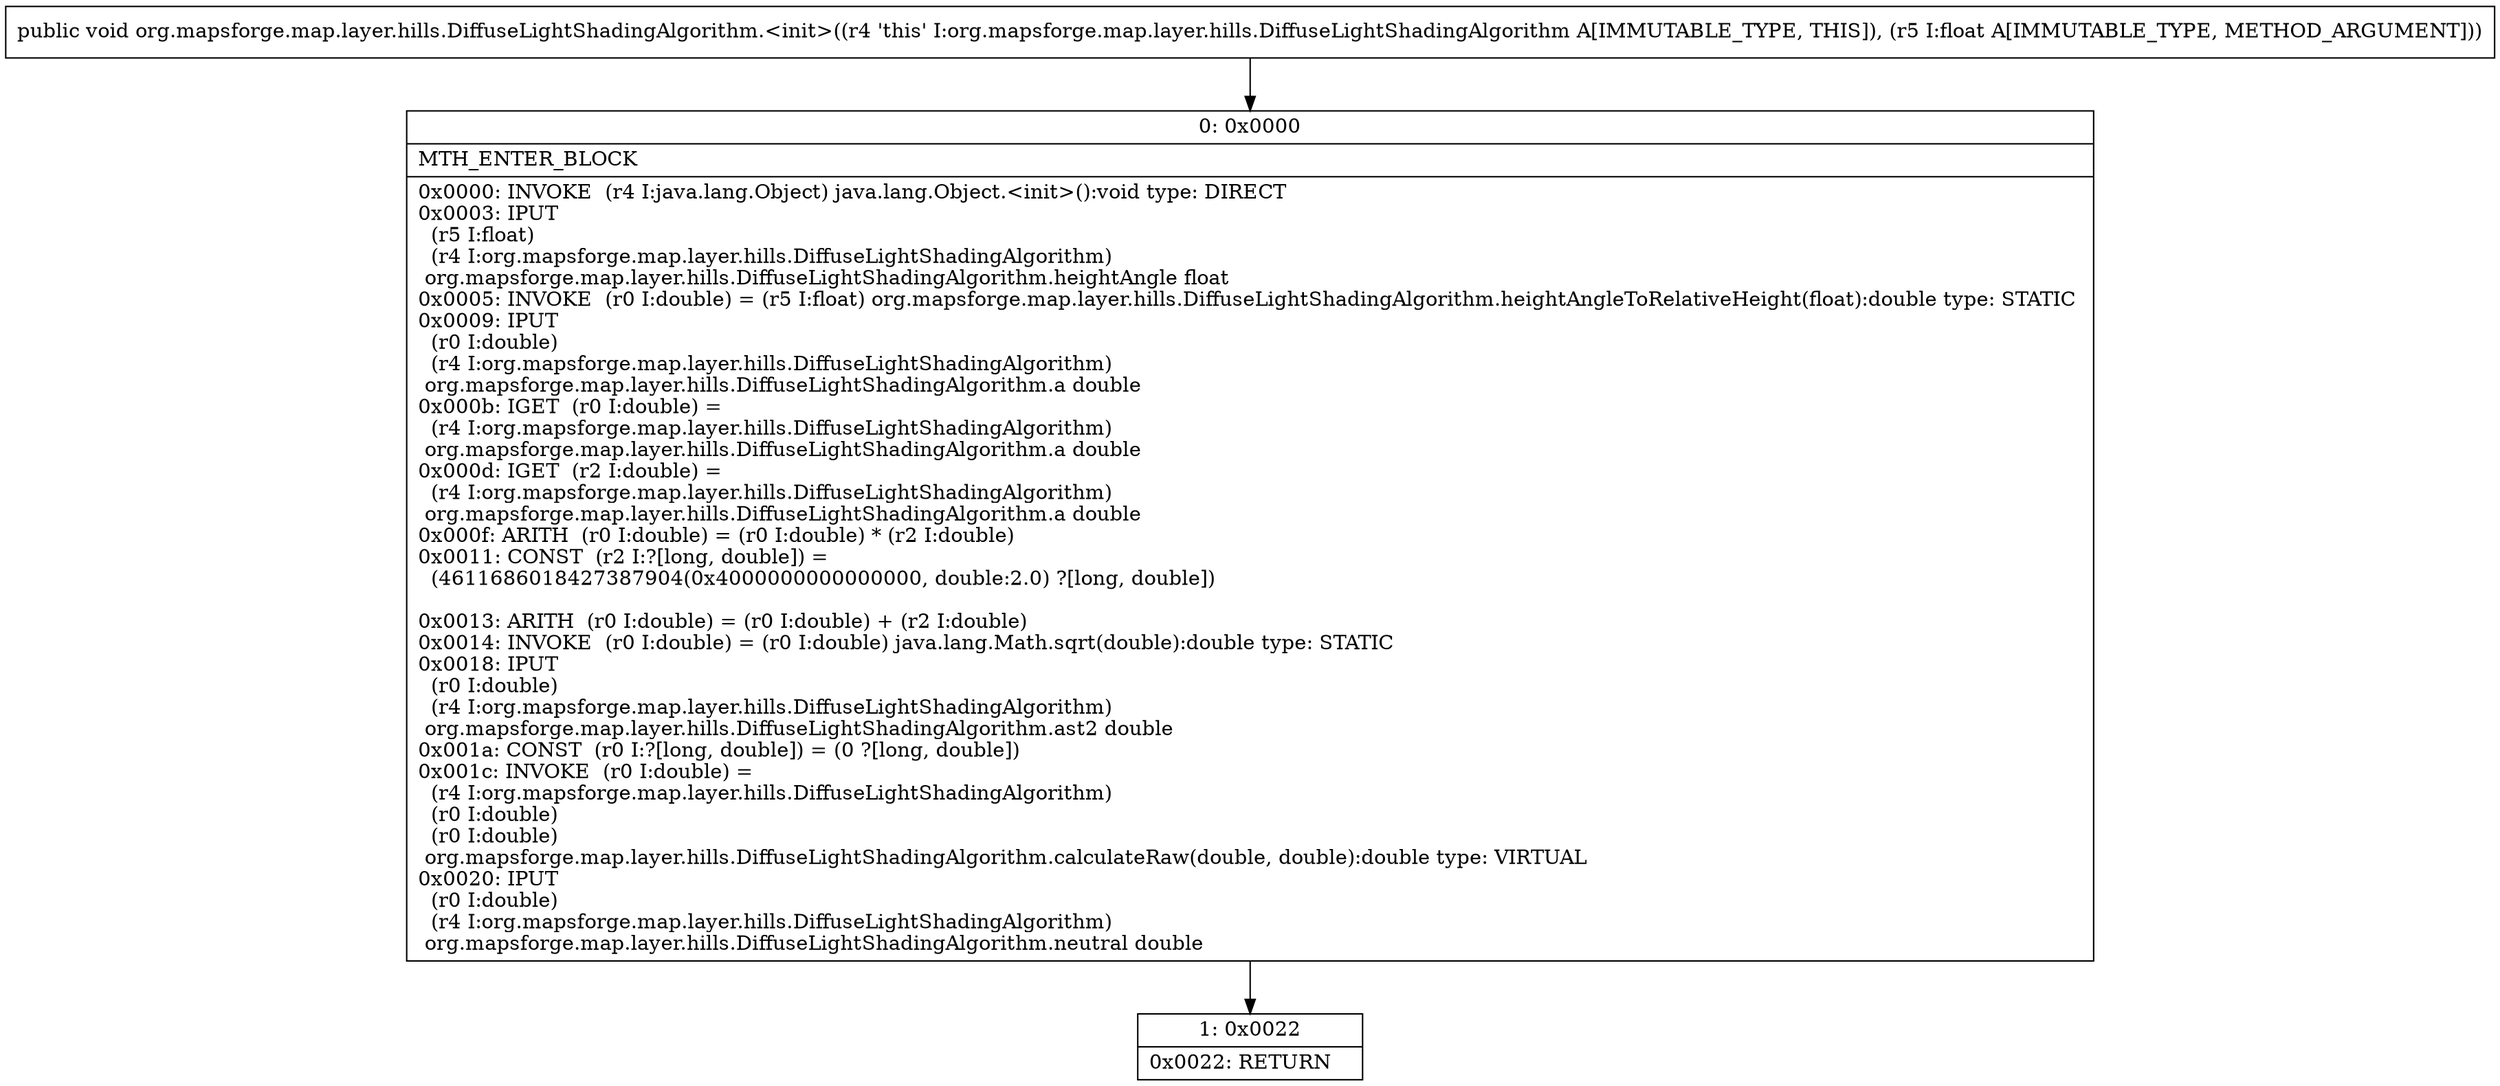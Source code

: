 digraph "CFG fororg.mapsforge.map.layer.hills.DiffuseLightShadingAlgorithm.\<init\>(F)V" {
Node_0 [shape=record,label="{0\:\ 0x0000|MTH_ENTER_BLOCK\l|0x0000: INVOKE  (r4 I:java.lang.Object) java.lang.Object.\<init\>():void type: DIRECT \l0x0003: IPUT  \l  (r5 I:float)\l  (r4 I:org.mapsforge.map.layer.hills.DiffuseLightShadingAlgorithm)\l org.mapsforge.map.layer.hills.DiffuseLightShadingAlgorithm.heightAngle float \l0x0005: INVOKE  (r0 I:double) = (r5 I:float) org.mapsforge.map.layer.hills.DiffuseLightShadingAlgorithm.heightAngleToRelativeHeight(float):double type: STATIC \l0x0009: IPUT  \l  (r0 I:double)\l  (r4 I:org.mapsforge.map.layer.hills.DiffuseLightShadingAlgorithm)\l org.mapsforge.map.layer.hills.DiffuseLightShadingAlgorithm.a double \l0x000b: IGET  (r0 I:double) = \l  (r4 I:org.mapsforge.map.layer.hills.DiffuseLightShadingAlgorithm)\l org.mapsforge.map.layer.hills.DiffuseLightShadingAlgorithm.a double \l0x000d: IGET  (r2 I:double) = \l  (r4 I:org.mapsforge.map.layer.hills.DiffuseLightShadingAlgorithm)\l org.mapsforge.map.layer.hills.DiffuseLightShadingAlgorithm.a double \l0x000f: ARITH  (r0 I:double) = (r0 I:double) * (r2 I:double) \l0x0011: CONST  (r2 I:?[long, double]) = \l  (4611686018427387904(0x4000000000000000, double:2.0) ?[long, double])\l \l0x0013: ARITH  (r0 I:double) = (r0 I:double) + (r2 I:double) \l0x0014: INVOKE  (r0 I:double) = (r0 I:double) java.lang.Math.sqrt(double):double type: STATIC \l0x0018: IPUT  \l  (r0 I:double)\l  (r4 I:org.mapsforge.map.layer.hills.DiffuseLightShadingAlgorithm)\l org.mapsforge.map.layer.hills.DiffuseLightShadingAlgorithm.ast2 double \l0x001a: CONST  (r0 I:?[long, double]) = (0 ?[long, double]) \l0x001c: INVOKE  (r0 I:double) = \l  (r4 I:org.mapsforge.map.layer.hills.DiffuseLightShadingAlgorithm)\l  (r0 I:double)\l  (r0 I:double)\l org.mapsforge.map.layer.hills.DiffuseLightShadingAlgorithm.calculateRaw(double, double):double type: VIRTUAL \l0x0020: IPUT  \l  (r0 I:double)\l  (r4 I:org.mapsforge.map.layer.hills.DiffuseLightShadingAlgorithm)\l org.mapsforge.map.layer.hills.DiffuseLightShadingAlgorithm.neutral double \l}"];
Node_1 [shape=record,label="{1\:\ 0x0022|0x0022: RETURN   \l}"];
MethodNode[shape=record,label="{public void org.mapsforge.map.layer.hills.DiffuseLightShadingAlgorithm.\<init\>((r4 'this' I:org.mapsforge.map.layer.hills.DiffuseLightShadingAlgorithm A[IMMUTABLE_TYPE, THIS]), (r5 I:float A[IMMUTABLE_TYPE, METHOD_ARGUMENT])) }"];
MethodNode -> Node_0;
Node_0 -> Node_1;
}

